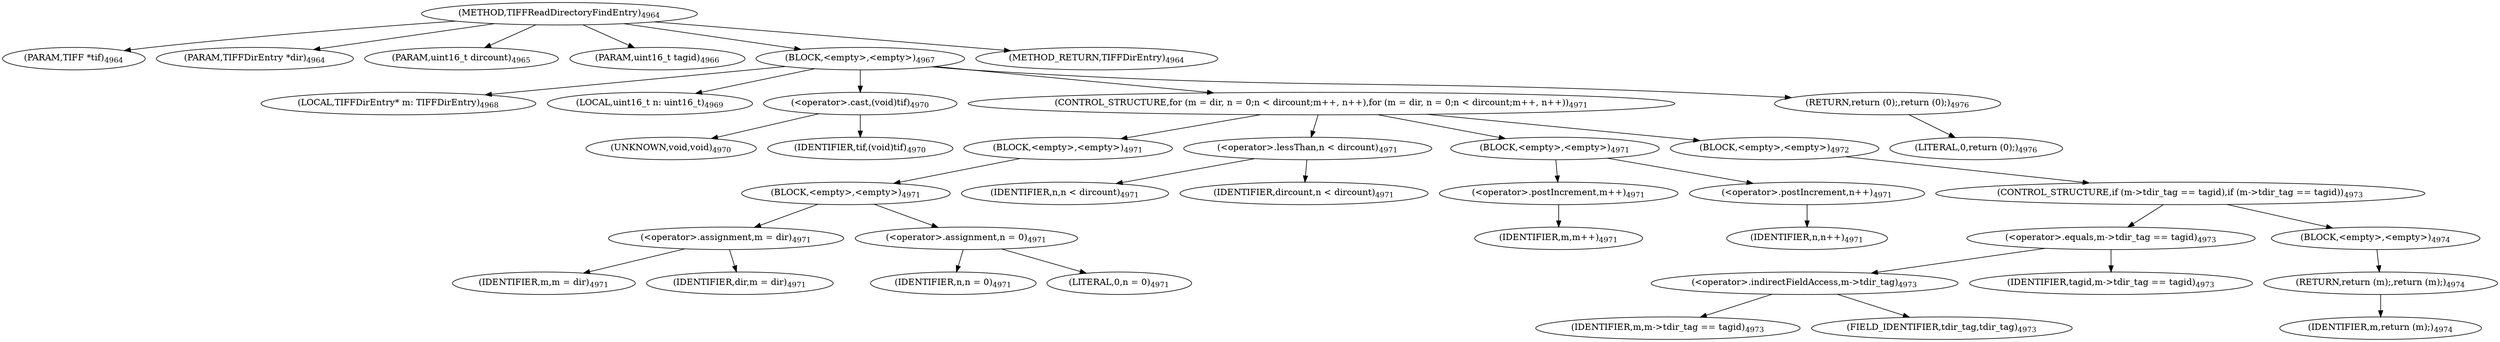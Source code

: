 digraph "TIFFReadDirectoryFindEntry" {  
"90651" [label = <(METHOD,TIFFReadDirectoryFindEntry)<SUB>4964</SUB>> ]
"90652" [label = <(PARAM,TIFF *tif)<SUB>4964</SUB>> ]
"90653" [label = <(PARAM,TIFFDirEntry *dir)<SUB>4964</SUB>> ]
"90654" [label = <(PARAM,uint16_t dircount)<SUB>4965</SUB>> ]
"90655" [label = <(PARAM,uint16_t tagid)<SUB>4966</SUB>> ]
"90656" [label = <(BLOCK,&lt;empty&gt;,&lt;empty&gt;)<SUB>4967</SUB>> ]
"90657" [label = <(LOCAL,TIFFDirEntry* m: TIFFDirEntry)<SUB>4968</SUB>> ]
"90658" [label = <(LOCAL,uint16_t n: uint16_t)<SUB>4969</SUB>> ]
"90659" [label = <(&lt;operator&gt;.cast,(void)tif)<SUB>4970</SUB>> ]
"90660" [label = <(UNKNOWN,void,void)<SUB>4970</SUB>> ]
"90661" [label = <(IDENTIFIER,tif,(void)tif)<SUB>4970</SUB>> ]
"90662" [label = <(CONTROL_STRUCTURE,for (m = dir, n = 0;n &lt; dircount;m++, n++),for (m = dir, n = 0;n &lt; dircount;m++, n++))<SUB>4971</SUB>> ]
"90663" [label = <(BLOCK,&lt;empty&gt;,&lt;empty&gt;)<SUB>4971</SUB>> ]
"90664" [label = <(BLOCK,&lt;empty&gt;,&lt;empty&gt;)<SUB>4971</SUB>> ]
"90665" [label = <(&lt;operator&gt;.assignment,m = dir)<SUB>4971</SUB>> ]
"90666" [label = <(IDENTIFIER,m,m = dir)<SUB>4971</SUB>> ]
"90667" [label = <(IDENTIFIER,dir,m = dir)<SUB>4971</SUB>> ]
"90668" [label = <(&lt;operator&gt;.assignment,n = 0)<SUB>4971</SUB>> ]
"90669" [label = <(IDENTIFIER,n,n = 0)<SUB>4971</SUB>> ]
"90670" [label = <(LITERAL,0,n = 0)<SUB>4971</SUB>> ]
"90671" [label = <(&lt;operator&gt;.lessThan,n &lt; dircount)<SUB>4971</SUB>> ]
"90672" [label = <(IDENTIFIER,n,n &lt; dircount)<SUB>4971</SUB>> ]
"90673" [label = <(IDENTIFIER,dircount,n &lt; dircount)<SUB>4971</SUB>> ]
"90674" [label = <(BLOCK,&lt;empty&gt;,&lt;empty&gt;)<SUB>4971</SUB>> ]
"90675" [label = <(&lt;operator&gt;.postIncrement,m++)<SUB>4971</SUB>> ]
"90676" [label = <(IDENTIFIER,m,m++)<SUB>4971</SUB>> ]
"90677" [label = <(&lt;operator&gt;.postIncrement,n++)<SUB>4971</SUB>> ]
"90678" [label = <(IDENTIFIER,n,n++)<SUB>4971</SUB>> ]
"90679" [label = <(BLOCK,&lt;empty&gt;,&lt;empty&gt;)<SUB>4972</SUB>> ]
"90680" [label = <(CONTROL_STRUCTURE,if (m-&gt;tdir_tag == tagid),if (m-&gt;tdir_tag == tagid))<SUB>4973</SUB>> ]
"90681" [label = <(&lt;operator&gt;.equals,m-&gt;tdir_tag == tagid)<SUB>4973</SUB>> ]
"90682" [label = <(&lt;operator&gt;.indirectFieldAccess,m-&gt;tdir_tag)<SUB>4973</SUB>> ]
"90683" [label = <(IDENTIFIER,m,m-&gt;tdir_tag == tagid)<SUB>4973</SUB>> ]
"90684" [label = <(FIELD_IDENTIFIER,tdir_tag,tdir_tag)<SUB>4973</SUB>> ]
"90685" [label = <(IDENTIFIER,tagid,m-&gt;tdir_tag == tagid)<SUB>4973</SUB>> ]
"90686" [label = <(BLOCK,&lt;empty&gt;,&lt;empty&gt;)<SUB>4974</SUB>> ]
"90687" [label = <(RETURN,return (m);,return (m);)<SUB>4974</SUB>> ]
"90688" [label = <(IDENTIFIER,m,return (m);)<SUB>4974</SUB>> ]
"90689" [label = <(RETURN,return (0);,return (0);)<SUB>4976</SUB>> ]
"90690" [label = <(LITERAL,0,return (0);)<SUB>4976</SUB>> ]
"90691" [label = <(METHOD_RETURN,TIFFDirEntry)<SUB>4964</SUB>> ]
  "90651" -> "90652" 
  "90651" -> "90653" 
  "90651" -> "90654" 
  "90651" -> "90655" 
  "90651" -> "90656" 
  "90651" -> "90691" 
  "90656" -> "90657" 
  "90656" -> "90658" 
  "90656" -> "90659" 
  "90656" -> "90662" 
  "90656" -> "90689" 
  "90659" -> "90660" 
  "90659" -> "90661" 
  "90662" -> "90663" 
  "90662" -> "90671" 
  "90662" -> "90674" 
  "90662" -> "90679" 
  "90663" -> "90664" 
  "90664" -> "90665" 
  "90664" -> "90668" 
  "90665" -> "90666" 
  "90665" -> "90667" 
  "90668" -> "90669" 
  "90668" -> "90670" 
  "90671" -> "90672" 
  "90671" -> "90673" 
  "90674" -> "90675" 
  "90674" -> "90677" 
  "90675" -> "90676" 
  "90677" -> "90678" 
  "90679" -> "90680" 
  "90680" -> "90681" 
  "90680" -> "90686" 
  "90681" -> "90682" 
  "90681" -> "90685" 
  "90682" -> "90683" 
  "90682" -> "90684" 
  "90686" -> "90687" 
  "90687" -> "90688" 
  "90689" -> "90690" 
}
